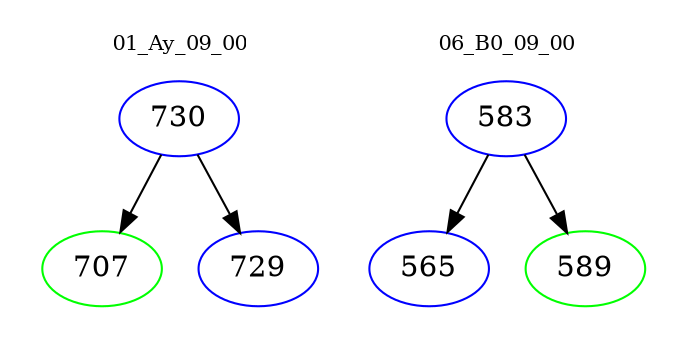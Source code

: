 digraph{
subgraph cluster_0 {
color = white
label = "01_Ay_09_00";
fontsize=10;
T0_730 [label="730", color="blue"]
T0_730 -> T0_707 [color="black"]
T0_707 [label="707", color="green"]
T0_730 -> T0_729 [color="black"]
T0_729 [label="729", color="blue"]
}
subgraph cluster_1 {
color = white
label = "06_B0_09_00";
fontsize=10;
T1_583 [label="583", color="blue"]
T1_583 -> T1_565 [color="black"]
T1_565 [label="565", color="blue"]
T1_583 -> T1_589 [color="black"]
T1_589 [label="589", color="green"]
}
}
